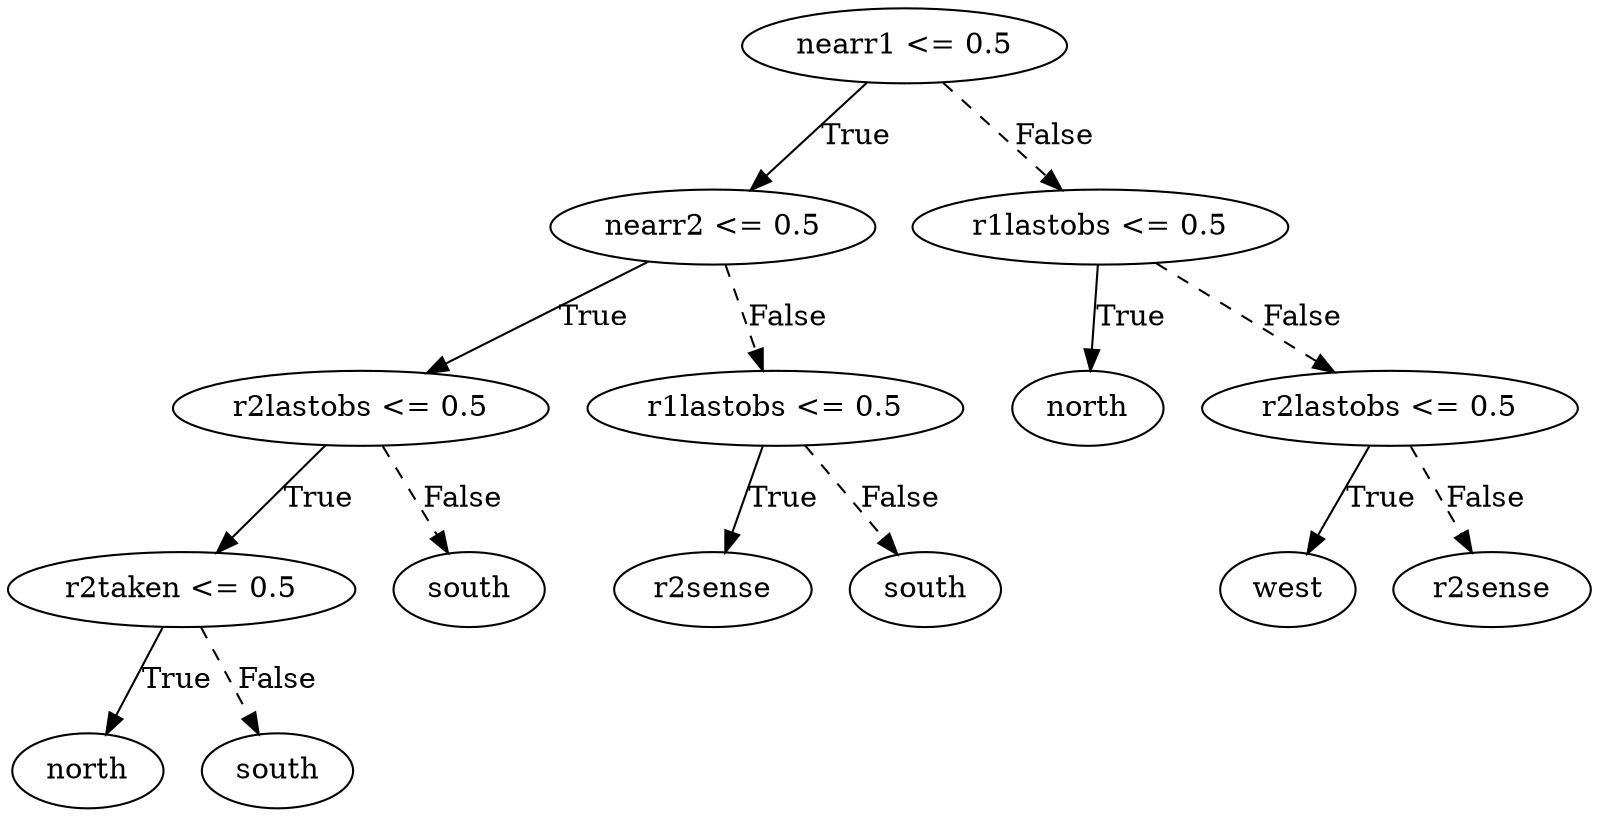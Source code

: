 digraph {
0 [label="nearr1 <= 0.5"];
1 [label="nearr2 <= 0.5"];
2 [label="r2lastobs <= 0.5"];
3 [label="r2taken <= 0.5"];
4 [label="north"];
3 -> 4 [label="True"];
5 [label="south"];
3 -> 5 [style="dashed", label="False"];
2 -> 3 [label="True"];
6 [label="south"];
2 -> 6 [style="dashed", label="False"];
1 -> 2 [label="True"];
7 [label="r1lastobs <= 0.5"];
8 [label="r2sense"];
7 -> 8 [label="True"];
9 [label="south"];
7 -> 9 [style="dashed", label="False"];
1 -> 7 [style="dashed", label="False"];
0 -> 1 [label="True"];
10 [label="r1lastobs <= 0.5"];
11 [label="north"];
10 -> 11 [label="True"];
12 [label="r2lastobs <= 0.5"];
13 [label="west"];
12 -> 13 [label="True"];
14 [label="r2sense"];
12 -> 14 [style="dashed", label="False"];
10 -> 12 [style="dashed", label="False"];
0 -> 10 [style="dashed", label="False"];

}